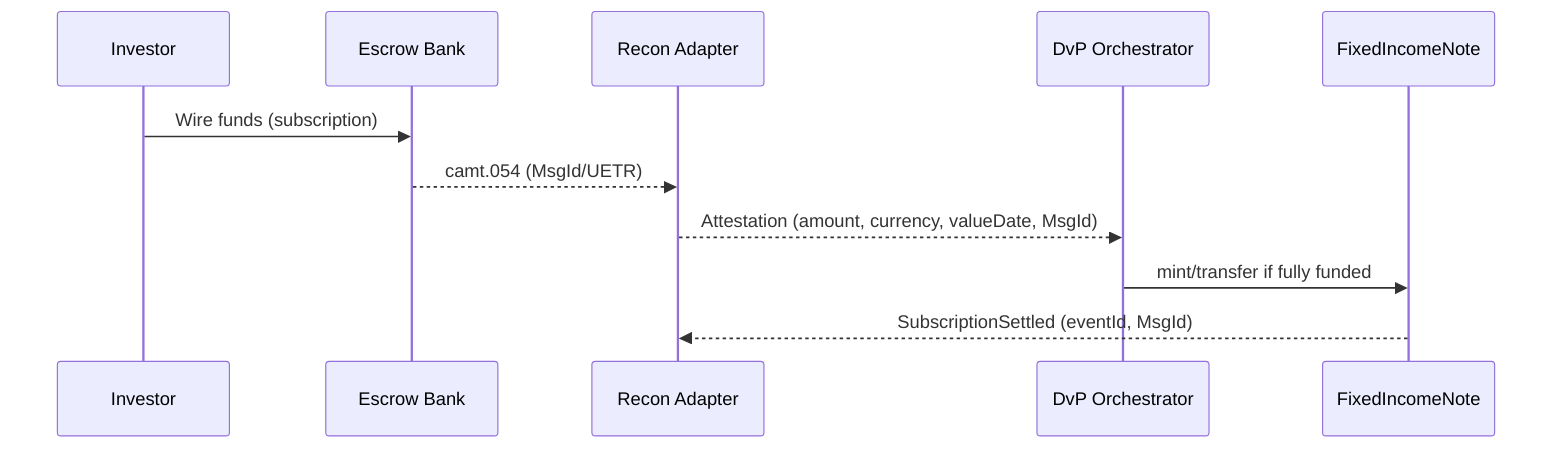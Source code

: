 %% Mermaid (placeholder) — DvP sequence
%% Why: Show atomic link of cash receipt to token issuance.
sequenceDiagram
  participant I as Investor
  participant B as Escrow Bank
  participant R as Recon Adapter
  participant O as DvP Orchestrator
  participant N as FixedIncomeNote

  I->>B: Wire funds (subscription)
  B-->>R: camt.054 (MsgId/UETR)
  R-->>O: Attestation (amount, currency, valueDate, MsgId)
  O->>N: mint/transfer if fully funded
  N-->>R: SubscriptionSettled (eventId, MsgId)
